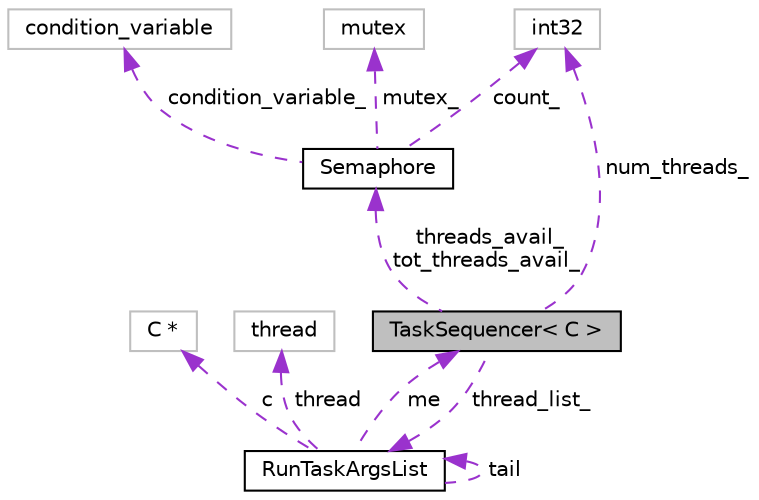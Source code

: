 digraph "TaskSequencer&lt; C &gt;"
{
  edge [fontname="Helvetica",fontsize="10",labelfontname="Helvetica",labelfontsize="10"];
  node [fontname="Helvetica",fontsize="10",shape=record];
  Node1 [label="TaskSequencer\< C \>",height=0.2,width=0.4,color="black", fillcolor="grey75", style="filled", fontcolor="black"];
  Node2 -> Node1 [dir="back",color="darkorchid3",fontsize="10",style="dashed",label=" thread_list_" ,fontname="Helvetica"];
  Node2 [label="RunTaskArgsList",height=0.2,width=0.4,color="black", fillcolor="white", style="filled",URL="$structkaldi_1_1TaskSequencer_1_1RunTaskArgsList.html"];
  Node2 -> Node2 [dir="back",color="darkorchid3",fontsize="10",style="dashed",label=" tail" ,fontname="Helvetica"];
  Node3 -> Node2 [dir="back",color="darkorchid3",fontsize="10",style="dashed",label=" c" ,fontname="Helvetica"];
  Node3 [label="C *",height=0.2,width=0.4,color="grey75", fillcolor="white", style="filled"];
  Node4 -> Node2 [dir="back",color="darkorchid3",fontsize="10",style="dashed",label=" thread" ,fontname="Helvetica"];
  Node4 [label="thread",height=0.2,width=0.4,color="grey75", fillcolor="white", style="filled"];
  Node1 -> Node2 [dir="back",color="darkorchid3",fontsize="10",style="dashed",label=" me" ,fontname="Helvetica"];
  Node5 -> Node1 [dir="back",color="darkorchid3",fontsize="10",style="dashed",label=" threads_avail_\ntot_threads_avail_" ,fontname="Helvetica"];
  Node5 [label="Semaphore",height=0.2,width=0.4,color="black", fillcolor="white", style="filled",URL="$classkaldi_1_1Semaphore.html"];
  Node6 -> Node5 [dir="back",color="darkorchid3",fontsize="10",style="dashed",label=" condition_variable_" ,fontname="Helvetica"];
  Node6 [label="condition_variable",height=0.2,width=0.4,color="grey75", fillcolor="white", style="filled"];
  Node7 -> Node5 [dir="back",color="darkorchid3",fontsize="10",style="dashed",label=" mutex_" ,fontname="Helvetica"];
  Node7 [label="mutex",height=0.2,width=0.4,color="grey75", fillcolor="white", style="filled"];
  Node8 -> Node5 [dir="back",color="darkorchid3",fontsize="10",style="dashed",label=" count_" ,fontname="Helvetica"];
  Node8 [label="int32",height=0.2,width=0.4,color="grey75", fillcolor="white", style="filled"];
  Node8 -> Node1 [dir="back",color="darkorchid3",fontsize="10",style="dashed",label=" num_threads_" ,fontname="Helvetica"];
}
